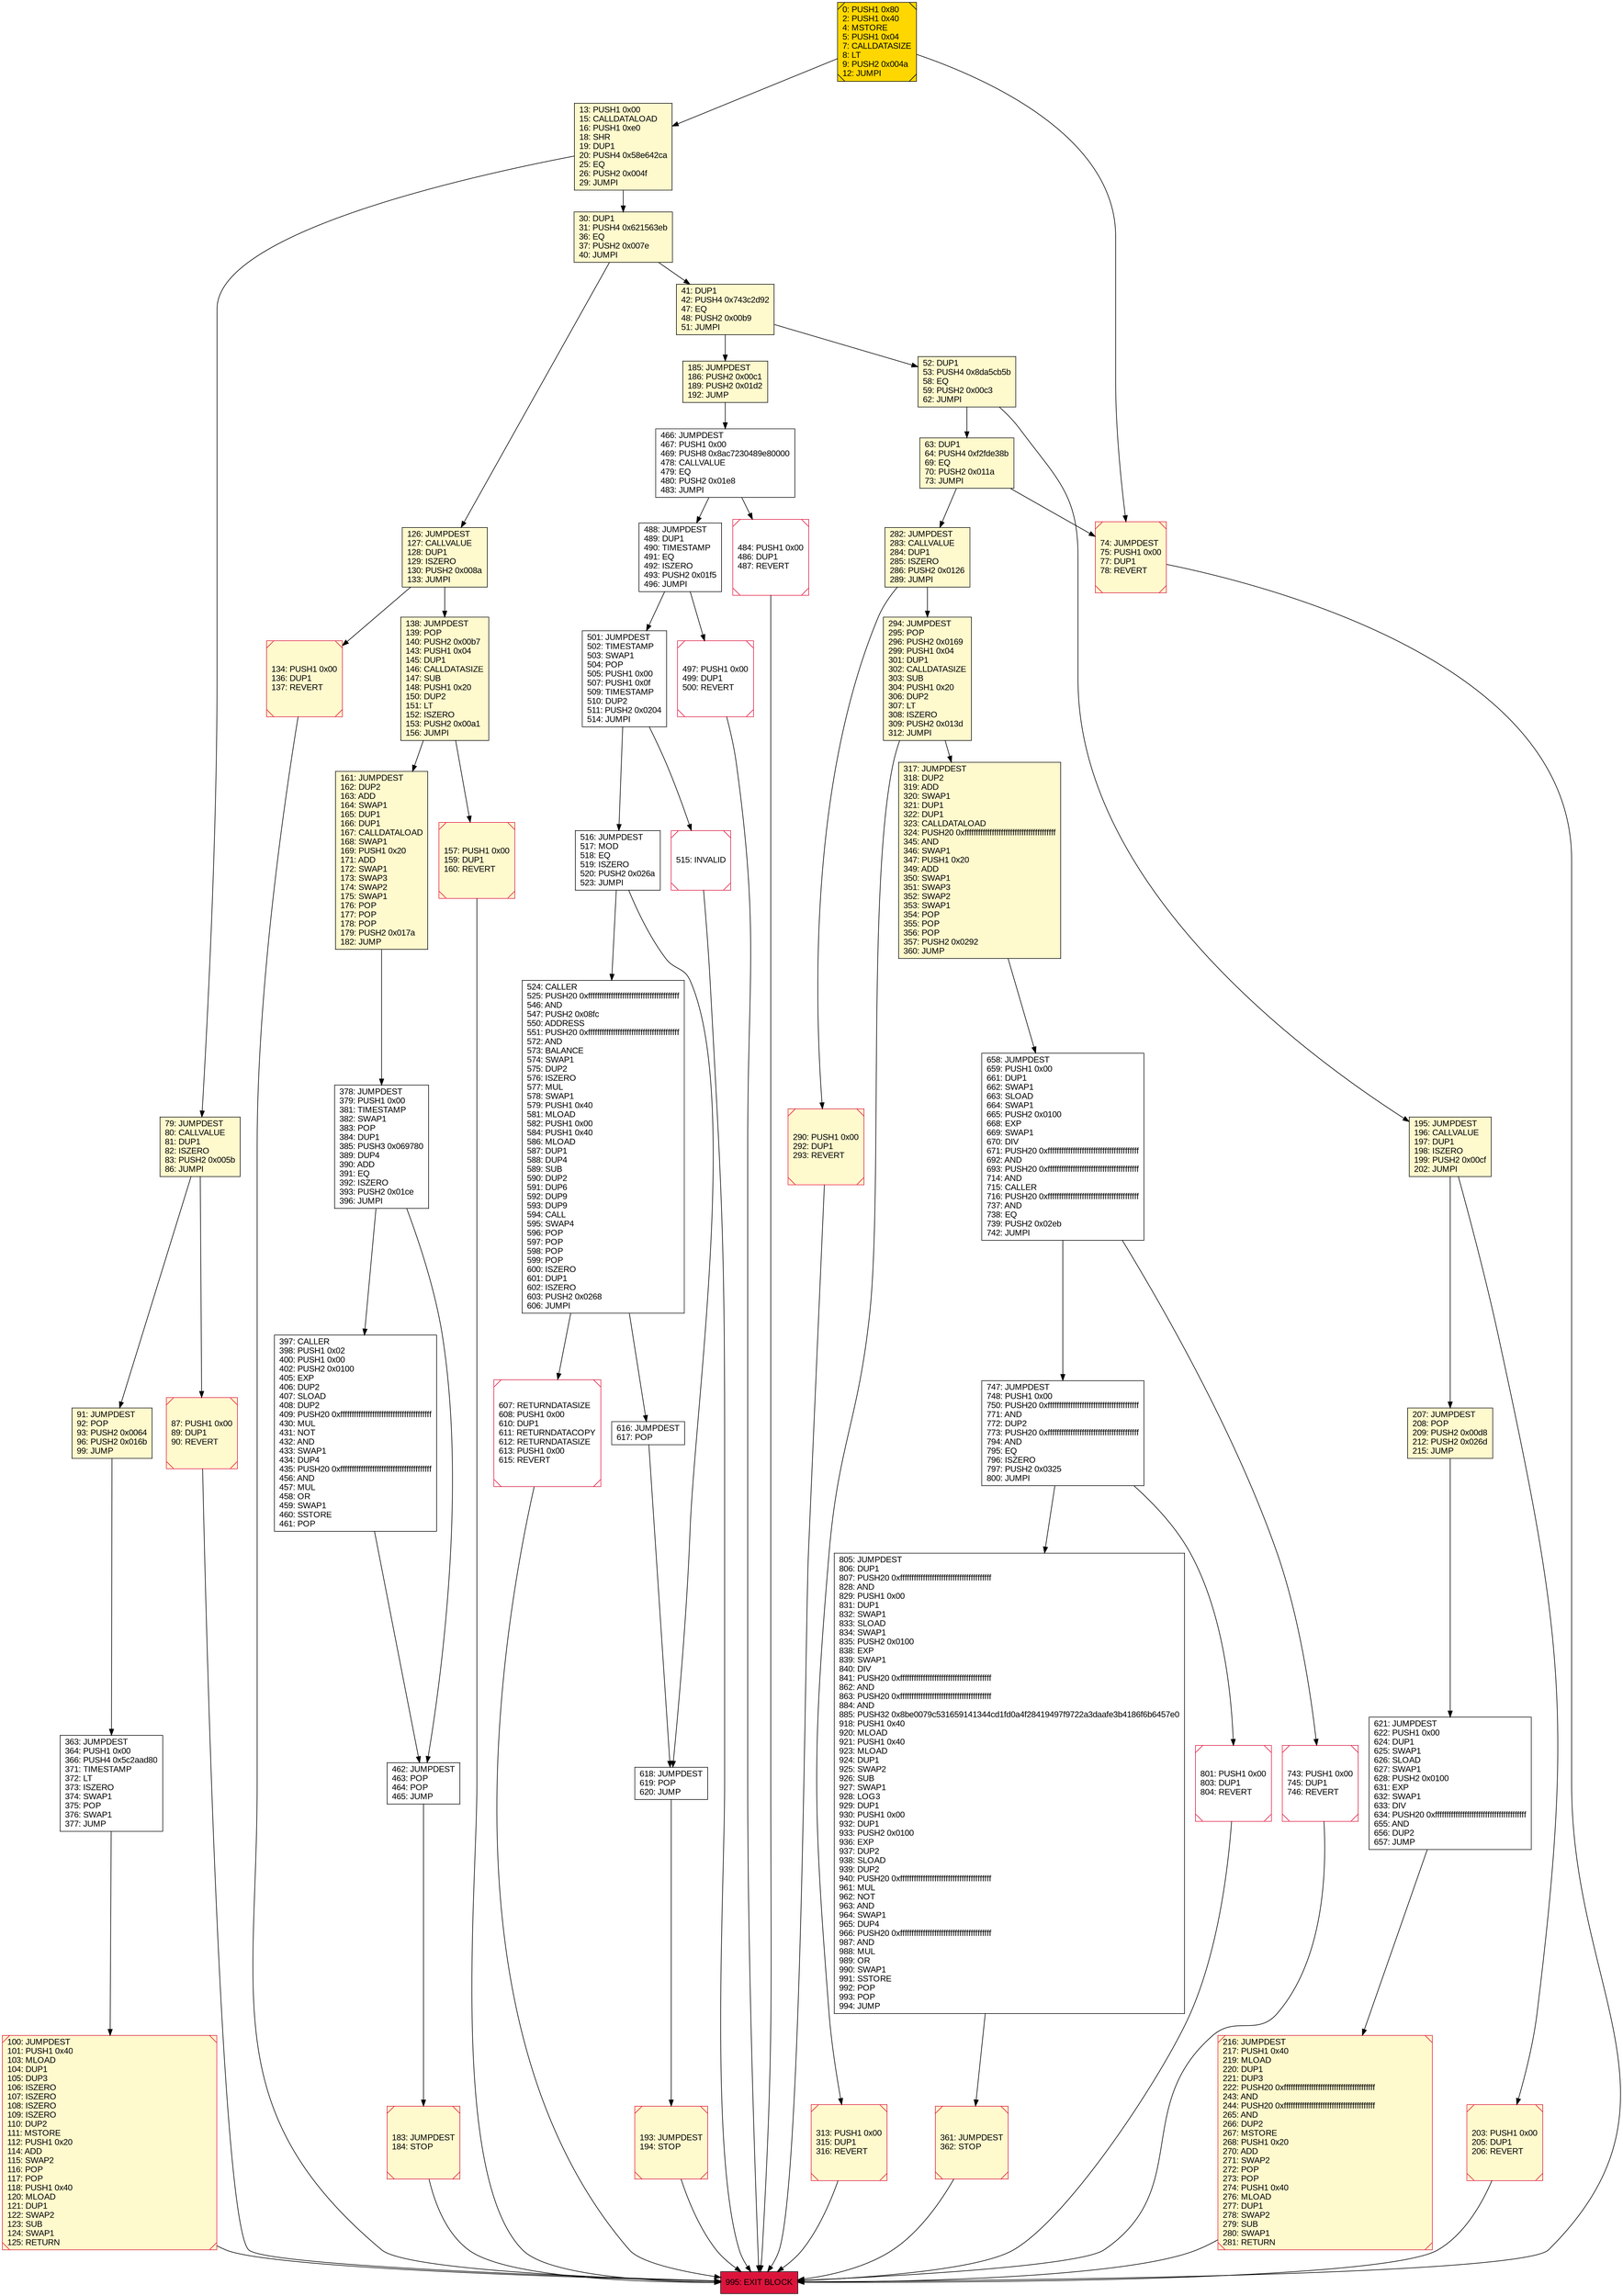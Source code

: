 digraph G {
bgcolor=transparent rankdir=UD;
node [shape=box style=filled color=black fillcolor=white fontname=arial fontcolor=black];
801 [label="801: PUSH1 0x00\l803: DUP1\l804: REVERT\l" shape=Msquare color=crimson ];
290 [label="290: PUSH1 0x00\l292: DUP1\l293: REVERT\l" fillcolor=lemonchiffon shape=Msquare color=crimson ];
462 [label="462: JUMPDEST\l463: POP\l464: POP\l465: JUMP\l" ];
216 [label="216: JUMPDEST\l217: PUSH1 0x40\l219: MLOAD\l220: DUP1\l221: DUP3\l222: PUSH20 0xffffffffffffffffffffffffffffffffffffffff\l243: AND\l244: PUSH20 0xffffffffffffffffffffffffffffffffffffffff\l265: AND\l266: DUP2\l267: MSTORE\l268: PUSH1 0x20\l270: ADD\l271: SWAP2\l272: POP\l273: POP\l274: PUSH1 0x40\l276: MLOAD\l277: DUP1\l278: SWAP2\l279: SUB\l280: SWAP1\l281: RETURN\l" fillcolor=lemonchiffon shape=Msquare color=crimson ];
317 [label="317: JUMPDEST\l318: DUP2\l319: ADD\l320: SWAP1\l321: DUP1\l322: DUP1\l323: CALLDATALOAD\l324: PUSH20 0xffffffffffffffffffffffffffffffffffffffff\l345: AND\l346: SWAP1\l347: PUSH1 0x20\l349: ADD\l350: SWAP1\l351: SWAP3\l352: SWAP2\l353: SWAP1\l354: POP\l355: POP\l356: POP\l357: PUSH2 0x0292\l360: JUMP\l" fillcolor=lemonchiffon ];
516 [label="516: JUMPDEST\l517: MOD\l518: EQ\l519: ISZERO\l520: PUSH2 0x026a\l523: JUMPI\l" ];
207 [label="207: JUMPDEST\l208: POP\l209: PUSH2 0x00d8\l212: PUSH2 0x026d\l215: JUMP\l" fillcolor=lemonchiffon ];
313 [label="313: PUSH1 0x00\l315: DUP1\l316: REVERT\l" fillcolor=lemonchiffon shape=Msquare color=crimson ];
13 [label="13: PUSH1 0x00\l15: CALLDATALOAD\l16: PUSH1 0xe0\l18: SHR\l19: DUP1\l20: PUSH4 0x58e642ca\l25: EQ\l26: PUSH2 0x004f\l29: JUMPI\l" fillcolor=lemonchiffon ];
30 [label="30: DUP1\l31: PUSH4 0x621563eb\l36: EQ\l37: PUSH2 0x007e\l40: JUMPI\l" fillcolor=lemonchiffon ];
183 [label="183: JUMPDEST\l184: STOP\l" fillcolor=lemonchiffon shape=Msquare color=crimson ];
134 [label="134: PUSH1 0x00\l136: DUP1\l137: REVERT\l" fillcolor=lemonchiffon shape=Msquare color=crimson ];
466 [label="466: JUMPDEST\l467: PUSH1 0x00\l469: PUSH8 0x8ac7230489e80000\l478: CALLVALUE\l479: EQ\l480: PUSH2 0x01e8\l483: JUMPI\l" ];
138 [label="138: JUMPDEST\l139: POP\l140: PUSH2 0x00b7\l143: PUSH1 0x04\l145: DUP1\l146: CALLDATASIZE\l147: SUB\l148: PUSH1 0x20\l150: DUP2\l151: LT\l152: ISZERO\l153: PUSH2 0x00a1\l156: JUMPI\l" fillcolor=lemonchiffon ];
501 [label="501: JUMPDEST\l502: TIMESTAMP\l503: SWAP1\l504: POP\l505: PUSH1 0x00\l507: PUSH1 0x0f\l509: TIMESTAMP\l510: DUP2\l511: PUSH2 0x0204\l514: JUMPI\l" ];
488 [label="488: JUMPDEST\l489: DUP1\l490: TIMESTAMP\l491: EQ\l492: ISZERO\l493: PUSH2 0x01f5\l496: JUMPI\l" ];
63 [label="63: DUP1\l64: PUSH4 0xf2fde38b\l69: EQ\l70: PUSH2 0x011a\l73: JUMPI\l" fillcolor=lemonchiffon ];
91 [label="91: JUMPDEST\l92: POP\l93: PUSH2 0x0064\l96: PUSH2 0x016b\l99: JUMP\l" fillcolor=lemonchiffon ];
157 [label="157: PUSH1 0x00\l159: DUP1\l160: REVERT\l" fillcolor=lemonchiffon shape=Msquare color=crimson ];
515 [label="515: INVALID\l" shape=Msquare color=crimson ];
52 [label="52: DUP1\l53: PUSH4 0x8da5cb5b\l58: EQ\l59: PUSH2 0x00c3\l62: JUMPI\l" fillcolor=lemonchiffon ];
126 [label="126: JUMPDEST\l127: CALLVALUE\l128: DUP1\l129: ISZERO\l130: PUSH2 0x008a\l133: JUMPI\l" fillcolor=lemonchiffon ];
185 [label="185: JUMPDEST\l186: PUSH2 0x00c1\l189: PUSH2 0x01d2\l192: JUMP\l" fillcolor=lemonchiffon ];
161 [label="161: JUMPDEST\l162: DUP2\l163: ADD\l164: SWAP1\l165: DUP1\l166: DUP1\l167: CALLDATALOAD\l168: SWAP1\l169: PUSH1 0x20\l171: ADD\l172: SWAP1\l173: SWAP3\l174: SWAP2\l175: SWAP1\l176: POP\l177: POP\l178: POP\l179: PUSH2 0x017a\l182: JUMP\l" fillcolor=lemonchiffon ];
607 [label="607: RETURNDATASIZE\l608: PUSH1 0x00\l610: DUP1\l611: RETURNDATACOPY\l612: RETURNDATASIZE\l613: PUSH1 0x00\l615: REVERT\l" shape=Msquare color=crimson ];
484 [label="484: PUSH1 0x00\l486: DUP1\l487: REVERT\l" shape=Msquare color=crimson ];
524 [label="524: CALLER\l525: PUSH20 0xffffffffffffffffffffffffffffffffffffffff\l546: AND\l547: PUSH2 0x08fc\l550: ADDRESS\l551: PUSH20 0xffffffffffffffffffffffffffffffffffffffff\l572: AND\l573: BALANCE\l574: SWAP1\l575: DUP2\l576: ISZERO\l577: MUL\l578: SWAP1\l579: PUSH1 0x40\l581: MLOAD\l582: PUSH1 0x00\l584: PUSH1 0x40\l586: MLOAD\l587: DUP1\l588: DUP4\l589: SUB\l590: DUP2\l591: DUP6\l592: DUP9\l593: DUP9\l594: CALL\l595: SWAP4\l596: POP\l597: POP\l598: POP\l599: POP\l600: ISZERO\l601: DUP1\l602: ISZERO\l603: PUSH2 0x0268\l606: JUMPI\l" ];
743 [label="743: PUSH1 0x00\l745: DUP1\l746: REVERT\l" shape=Msquare color=crimson ];
195 [label="195: JUMPDEST\l196: CALLVALUE\l197: DUP1\l198: ISZERO\l199: PUSH2 0x00cf\l202: JUMPI\l" fillcolor=lemonchiffon ];
658 [label="658: JUMPDEST\l659: PUSH1 0x00\l661: DUP1\l662: SWAP1\l663: SLOAD\l664: SWAP1\l665: PUSH2 0x0100\l668: EXP\l669: SWAP1\l670: DIV\l671: PUSH20 0xffffffffffffffffffffffffffffffffffffffff\l692: AND\l693: PUSH20 0xffffffffffffffffffffffffffffffffffffffff\l714: AND\l715: CALLER\l716: PUSH20 0xffffffffffffffffffffffffffffffffffffffff\l737: AND\l738: EQ\l739: PUSH2 0x02eb\l742: JUMPI\l" ];
294 [label="294: JUMPDEST\l295: POP\l296: PUSH2 0x0169\l299: PUSH1 0x04\l301: DUP1\l302: CALLDATASIZE\l303: SUB\l304: PUSH1 0x20\l306: DUP2\l307: LT\l308: ISZERO\l309: PUSH2 0x013d\l312: JUMPI\l" fillcolor=lemonchiffon ];
618 [label="618: JUMPDEST\l619: POP\l620: JUMP\l" ];
282 [label="282: JUMPDEST\l283: CALLVALUE\l284: DUP1\l285: ISZERO\l286: PUSH2 0x0126\l289: JUMPI\l" fillcolor=lemonchiffon ];
74 [label="74: JUMPDEST\l75: PUSH1 0x00\l77: DUP1\l78: REVERT\l" fillcolor=lemonchiffon shape=Msquare color=crimson ];
497 [label="497: PUSH1 0x00\l499: DUP1\l500: REVERT\l" shape=Msquare color=crimson ];
41 [label="41: DUP1\l42: PUSH4 0x743c2d92\l47: EQ\l48: PUSH2 0x00b9\l51: JUMPI\l" fillcolor=lemonchiffon ];
193 [label="193: JUMPDEST\l194: STOP\l" fillcolor=lemonchiffon shape=Msquare color=crimson ];
79 [label="79: JUMPDEST\l80: CALLVALUE\l81: DUP1\l82: ISZERO\l83: PUSH2 0x005b\l86: JUMPI\l" fillcolor=lemonchiffon ];
805 [label="805: JUMPDEST\l806: DUP1\l807: PUSH20 0xffffffffffffffffffffffffffffffffffffffff\l828: AND\l829: PUSH1 0x00\l831: DUP1\l832: SWAP1\l833: SLOAD\l834: SWAP1\l835: PUSH2 0x0100\l838: EXP\l839: SWAP1\l840: DIV\l841: PUSH20 0xffffffffffffffffffffffffffffffffffffffff\l862: AND\l863: PUSH20 0xffffffffffffffffffffffffffffffffffffffff\l884: AND\l885: PUSH32 0x8be0079c531659141344cd1fd0a4f28419497f9722a3daafe3b4186f6b6457e0\l918: PUSH1 0x40\l920: MLOAD\l921: PUSH1 0x40\l923: MLOAD\l924: DUP1\l925: SWAP2\l926: SUB\l927: SWAP1\l928: LOG3\l929: DUP1\l930: PUSH1 0x00\l932: DUP1\l933: PUSH2 0x0100\l936: EXP\l937: DUP2\l938: SLOAD\l939: DUP2\l940: PUSH20 0xffffffffffffffffffffffffffffffffffffffff\l961: MUL\l962: NOT\l963: AND\l964: SWAP1\l965: DUP4\l966: PUSH20 0xffffffffffffffffffffffffffffffffffffffff\l987: AND\l988: MUL\l989: OR\l990: SWAP1\l991: SSTORE\l992: POP\l993: POP\l994: JUMP\l" ];
100 [label="100: JUMPDEST\l101: PUSH1 0x40\l103: MLOAD\l104: DUP1\l105: DUP3\l106: ISZERO\l107: ISZERO\l108: ISZERO\l109: ISZERO\l110: DUP2\l111: MSTORE\l112: PUSH1 0x20\l114: ADD\l115: SWAP2\l116: POP\l117: POP\l118: PUSH1 0x40\l120: MLOAD\l121: DUP1\l122: SWAP2\l123: SUB\l124: SWAP1\l125: RETURN\l" fillcolor=lemonchiffon shape=Msquare color=crimson ];
616 [label="616: JUMPDEST\l617: POP\l" ];
621 [label="621: JUMPDEST\l622: PUSH1 0x00\l624: DUP1\l625: SWAP1\l626: SLOAD\l627: SWAP1\l628: PUSH2 0x0100\l631: EXP\l632: SWAP1\l633: DIV\l634: PUSH20 0xffffffffffffffffffffffffffffffffffffffff\l655: AND\l656: DUP2\l657: JUMP\l" ];
378 [label="378: JUMPDEST\l379: PUSH1 0x00\l381: TIMESTAMP\l382: SWAP1\l383: POP\l384: DUP1\l385: PUSH3 0x069780\l389: DUP4\l390: ADD\l391: EQ\l392: ISZERO\l393: PUSH2 0x01ce\l396: JUMPI\l" ];
995 [label="995: EXIT BLOCK\l" fillcolor=crimson ];
203 [label="203: PUSH1 0x00\l205: DUP1\l206: REVERT\l" fillcolor=lemonchiffon shape=Msquare color=crimson ];
747 [label="747: JUMPDEST\l748: PUSH1 0x00\l750: PUSH20 0xffffffffffffffffffffffffffffffffffffffff\l771: AND\l772: DUP2\l773: PUSH20 0xffffffffffffffffffffffffffffffffffffffff\l794: AND\l795: EQ\l796: ISZERO\l797: PUSH2 0x0325\l800: JUMPI\l" ];
87 [label="87: PUSH1 0x00\l89: DUP1\l90: REVERT\l" fillcolor=lemonchiffon shape=Msquare color=crimson ];
0 [label="0: PUSH1 0x80\l2: PUSH1 0x40\l4: MSTORE\l5: PUSH1 0x04\l7: CALLDATASIZE\l8: LT\l9: PUSH2 0x004a\l12: JUMPI\l" fillcolor=lemonchiffon shape=Msquare fillcolor=gold ];
397 [label="397: CALLER\l398: PUSH1 0x02\l400: PUSH1 0x00\l402: PUSH2 0x0100\l405: EXP\l406: DUP2\l407: SLOAD\l408: DUP2\l409: PUSH20 0xffffffffffffffffffffffffffffffffffffffff\l430: MUL\l431: NOT\l432: AND\l433: SWAP1\l434: DUP4\l435: PUSH20 0xffffffffffffffffffffffffffffffffffffffff\l456: AND\l457: MUL\l458: OR\l459: SWAP1\l460: SSTORE\l461: POP\l" ];
363 [label="363: JUMPDEST\l364: PUSH1 0x00\l366: PUSH4 0x5c2aad80\l371: TIMESTAMP\l372: LT\l373: ISZERO\l374: SWAP1\l375: POP\l376: SWAP1\l377: JUMP\l" ];
361 [label="361: JUMPDEST\l362: STOP\l" fillcolor=lemonchiffon shape=Msquare color=crimson ];
466 -> 488;
524 -> 607;
488 -> 501;
282 -> 294;
52 -> 63;
203 -> 995;
658 -> 743;
41 -> 185;
616 -> 618;
87 -> 995;
138 -> 157;
501 -> 515;
378 -> 397;
618 -> 193;
361 -> 995;
524 -> 616;
79 -> 87;
195 -> 203;
161 -> 378;
747 -> 805;
363 -> 100;
501 -> 516;
743 -> 995;
462 -> 183;
484 -> 995;
607 -> 995;
805 -> 361;
74 -> 995;
497 -> 995;
193 -> 995;
0 -> 74;
100 -> 995;
13 -> 30;
658 -> 747;
183 -> 995;
516 -> 618;
91 -> 363;
134 -> 995;
317 -> 658;
294 -> 317;
13 -> 79;
516 -> 524;
207 -> 621;
282 -> 290;
621 -> 216;
294 -> 313;
157 -> 995;
195 -> 207;
515 -> 995;
290 -> 995;
30 -> 126;
801 -> 995;
126 -> 134;
378 -> 462;
138 -> 161;
216 -> 995;
126 -> 138;
185 -> 466;
0 -> 13;
41 -> 52;
466 -> 484;
79 -> 91;
30 -> 41;
747 -> 801;
52 -> 195;
63 -> 282;
63 -> 74;
488 -> 497;
313 -> 995;
397 -> 462;
}